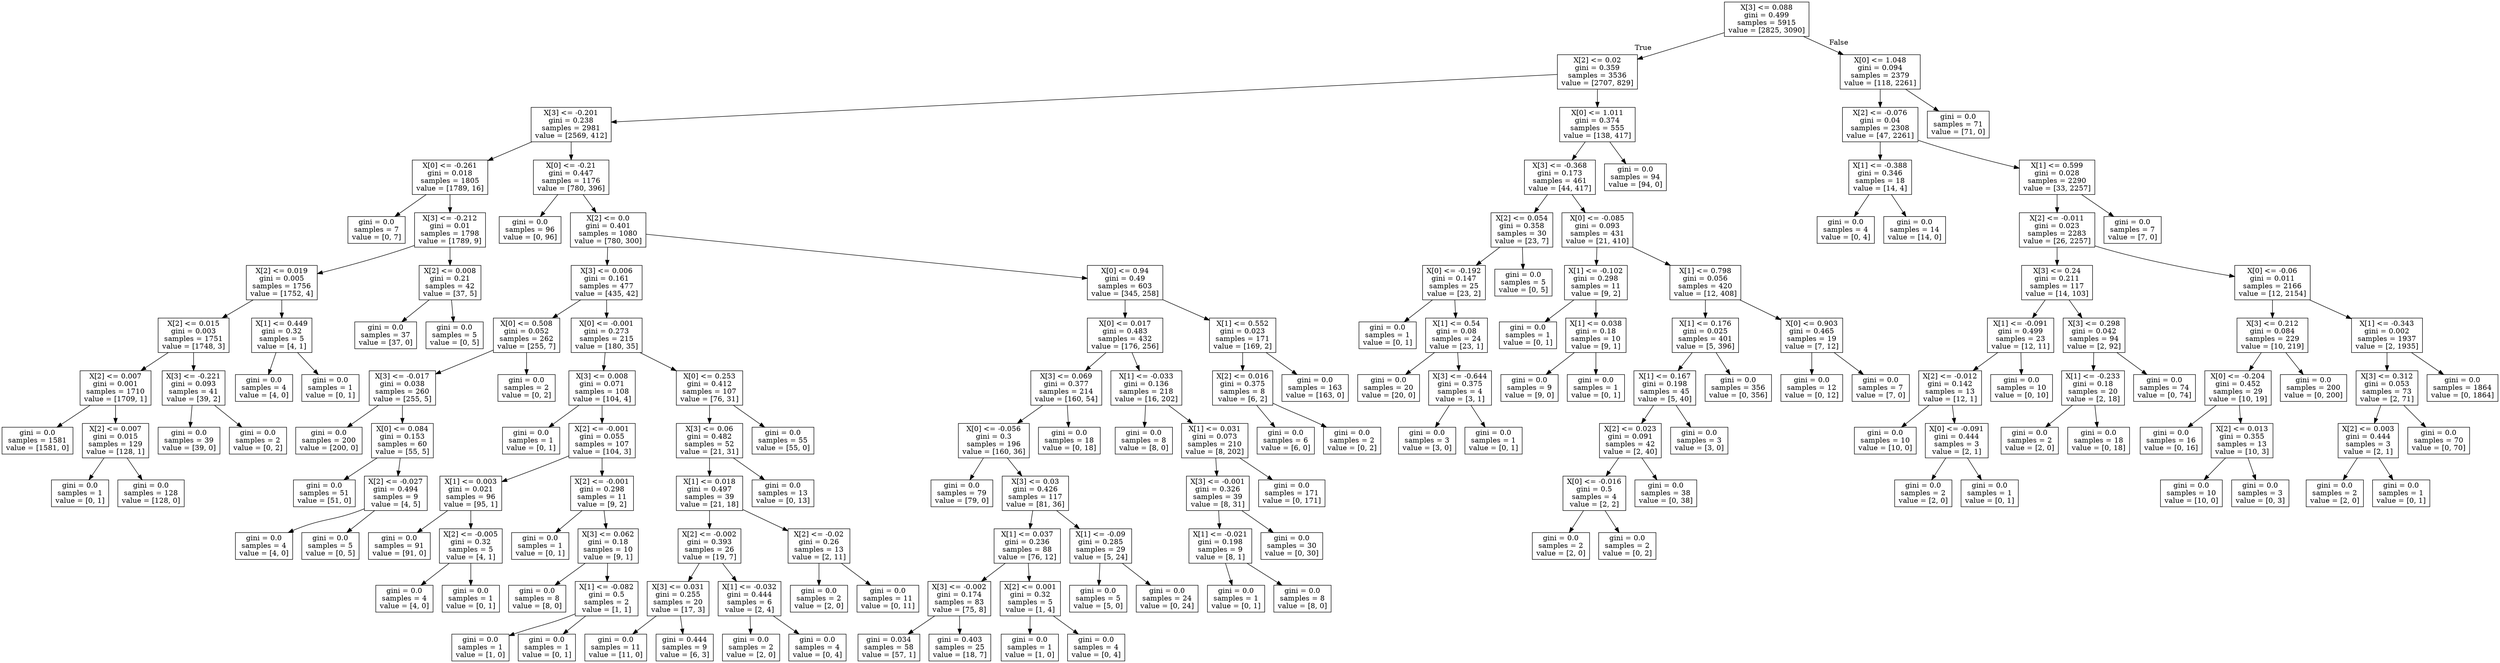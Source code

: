 digraph Tree {
node [shape=box] ;
0 [label="X[3] <= 0.088\ngini = 0.499\nsamples = 5915\nvalue = [2825, 3090]"] ;
1 [label="X[2] <= 0.02\ngini = 0.359\nsamples = 3536\nvalue = [2707, 829]"] ;
0 -> 1 [labeldistance=2.5, labelangle=45, headlabel="True"] ;
2 [label="X[3] <= -0.201\ngini = 0.238\nsamples = 2981\nvalue = [2569, 412]"] ;
1 -> 2 ;
3 [label="X[0] <= -0.261\ngini = 0.018\nsamples = 1805\nvalue = [1789, 16]"] ;
2 -> 3 ;
4 [label="gini = 0.0\nsamples = 7\nvalue = [0, 7]"] ;
3 -> 4 ;
5 [label="X[3] <= -0.212\ngini = 0.01\nsamples = 1798\nvalue = [1789, 9]"] ;
3 -> 5 ;
6 [label="X[2] <= 0.019\ngini = 0.005\nsamples = 1756\nvalue = [1752, 4]"] ;
5 -> 6 ;
7 [label="X[2] <= 0.015\ngini = 0.003\nsamples = 1751\nvalue = [1748, 3]"] ;
6 -> 7 ;
8 [label="X[2] <= 0.007\ngini = 0.001\nsamples = 1710\nvalue = [1709, 1]"] ;
7 -> 8 ;
9 [label="gini = 0.0\nsamples = 1581\nvalue = [1581, 0]"] ;
8 -> 9 ;
10 [label="X[2] <= 0.007\ngini = 0.015\nsamples = 129\nvalue = [128, 1]"] ;
8 -> 10 ;
11 [label="gini = 0.0\nsamples = 1\nvalue = [0, 1]"] ;
10 -> 11 ;
12 [label="gini = 0.0\nsamples = 128\nvalue = [128, 0]"] ;
10 -> 12 ;
13 [label="X[3] <= -0.221\ngini = 0.093\nsamples = 41\nvalue = [39, 2]"] ;
7 -> 13 ;
14 [label="gini = 0.0\nsamples = 39\nvalue = [39, 0]"] ;
13 -> 14 ;
15 [label="gini = 0.0\nsamples = 2\nvalue = [0, 2]"] ;
13 -> 15 ;
16 [label="X[1] <= 0.449\ngini = 0.32\nsamples = 5\nvalue = [4, 1]"] ;
6 -> 16 ;
17 [label="gini = 0.0\nsamples = 4\nvalue = [4, 0]"] ;
16 -> 17 ;
18 [label="gini = 0.0\nsamples = 1\nvalue = [0, 1]"] ;
16 -> 18 ;
19 [label="X[2] <= 0.008\ngini = 0.21\nsamples = 42\nvalue = [37, 5]"] ;
5 -> 19 ;
20 [label="gini = 0.0\nsamples = 37\nvalue = [37, 0]"] ;
19 -> 20 ;
21 [label="gini = 0.0\nsamples = 5\nvalue = [0, 5]"] ;
19 -> 21 ;
22 [label="X[0] <= -0.21\ngini = 0.447\nsamples = 1176\nvalue = [780, 396]"] ;
2 -> 22 ;
23 [label="gini = 0.0\nsamples = 96\nvalue = [0, 96]"] ;
22 -> 23 ;
24 [label="X[2] <= 0.0\ngini = 0.401\nsamples = 1080\nvalue = [780, 300]"] ;
22 -> 24 ;
25 [label="X[3] <= 0.006\ngini = 0.161\nsamples = 477\nvalue = [435, 42]"] ;
24 -> 25 ;
26 [label="X[0] <= 0.508\ngini = 0.052\nsamples = 262\nvalue = [255, 7]"] ;
25 -> 26 ;
27 [label="X[3] <= -0.017\ngini = 0.038\nsamples = 260\nvalue = [255, 5]"] ;
26 -> 27 ;
28 [label="gini = 0.0\nsamples = 200\nvalue = [200, 0]"] ;
27 -> 28 ;
29 [label="X[0] <= 0.084\ngini = 0.153\nsamples = 60\nvalue = [55, 5]"] ;
27 -> 29 ;
30 [label="gini = 0.0\nsamples = 51\nvalue = [51, 0]"] ;
29 -> 30 ;
31 [label="X[2] <= -0.027\ngini = 0.494\nsamples = 9\nvalue = [4, 5]"] ;
29 -> 31 ;
32 [label="gini = 0.0\nsamples = 4\nvalue = [4, 0]"] ;
31 -> 32 ;
33 [label="gini = 0.0\nsamples = 5\nvalue = [0, 5]"] ;
31 -> 33 ;
34 [label="gini = 0.0\nsamples = 2\nvalue = [0, 2]"] ;
26 -> 34 ;
35 [label="X[0] <= -0.001\ngini = 0.273\nsamples = 215\nvalue = [180, 35]"] ;
25 -> 35 ;
36 [label="X[3] <= 0.008\ngini = 0.071\nsamples = 108\nvalue = [104, 4]"] ;
35 -> 36 ;
37 [label="gini = 0.0\nsamples = 1\nvalue = [0, 1]"] ;
36 -> 37 ;
38 [label="X[2] <= -0.001\ngini = 0.055\nsamples = 107\nvalue = [104, 3]"] ;
36 -> 38 ;
39 [label="X[1] <= 0.003\ngini = 0.021\nsamples = 96\nvalue = [95, 1]"] ;
38 -> 39 ;
40 [label="gini = 0.0\nsamples = 91\nvalue = [91, 0]"] ;
39 -> 40 ;
41 [label="X[2] <= -0.005\ngini = 0.32\nsamples = 5\nvalue = [4, 1]"] ;
39 -> 41 ;
42 [label="gini = 0.0\nsamples = 4\nvalue = [4, 0]"] ;
41 -> 42 ;
43 [label="gini = 0.0\nsamples = 1\nvalue = [0, 1]"] ;
41 -> 43 ;
44 [label="X[2] <= -0.001\ngini = 0.298\nsamples = 11\nvalue = [9, 2]"] ;
38 -> 44 ;
45 [label="gini = 0.0\nsamples = 1\nvalue = [0, 1]"] ;
44 -> 45 ;
46 [label="X[3] <= 0.062\ngini = 0.18\nsamples = 10\nvalue = [9, 1]"] ;
44 -> 46 ;
47 [label="gini = 0.0\nsamples = 8\nvalue = [8, 0]"] ;
46 -> 47 ;
48 [label="X[1] <= -0.082\ngini = 0.5\nsamples = 2\nvalue = [1, 1]"] ;
46 -> 48 ;
49 [label="gini = 0.0\nsamples = 1\nvalue = [1, 0]"] ;
48 -> 49 ;
50 [label="gini = 0.0\nsamples = 1\nvalue = [0, 1]"] ;
48 -> 50 ;
51 [label="X[0] <= 0.253\ngini = 0.412\nsamples = 107\nvalue = [76, 31]"] ;
35 -> 51 ;
52 [label="X[3] <= 0.06\ngini = 0.482\nsamples = 52\nvalue = [21, 31]"] ;
51 -> 52 ;
53 [label="X[1] <= 0.018\ngini = 0.497\nsamples = 39\nvalue = [21, 18]"] ;
52 -> 53 ;
54 [label="X[2] <= -0.002\ngini = 0.393\nsamples = 26\nvalue = [19, 7]"] ;
53 -> 54 ;
55 [label="X[3] <= 0.031\ngini = 0.255\nsamples = 20\nvalue = [17, 3]"] ;
54 -> 55 ;
56 [label="gini = 0.0\nsamples = 11\nvalue = [11, 0]"] ;
55 -> 56 ;
57 [label="gini = 0.444\nsamples = 9\nvalue = [6, 3]"] ;
55 -> 57 ;
58 [label="X[1] <= -0.032\ngini = 0.444\nsamples = 6\nvalue = [2, 4]"] ;
54 -> 58 ;
59 [label="gini = 0.0\nsamples = 2\nvalue = [2, 0]"] ;
58 -> 59 ;
60 [label="gini = 0.0\nsamples = 4\nvalue = [0, 4]"] ;
58 -> 60 ;
61 [label="X[2] <= -0.02\ngini = 0.26\nsamples = 13\nvalue = [2, 11]"] ;
53 -> 61 ;
62 [label="gini = 0.0\nsamples = 2\nvalue = [2, 0]"] ;
61 -> 62 ;
63 [label="gini = 0.0\nsamples = 11\nvalue = [0, 11]"] ;
61 -> 63 ;
64 [label="gini = 0.0\nsamples = 13\nvalue = [0, 13]"] ;
52 -> 64 ;
65 [label="gini = 0.0\nsamples = 55\nvalue = [55, 0]"] ;
51 -> 65 ;
66 [label="X[0] <= 0.94\ngini = 0.49\nsamples = 603\nvalue = [345, 258]"] ;
24 -> 66 ;
67 [label="X[0] <= 0.017\ngini = 0.483\nsamples = 432\nvalue = [176, 256]"] ;
66 -> 67 ;
68 [label="X[3] <= 0.069\ngini = 0.377\nsamples = 214\nvalue = [160, 54]"] ;
67 -> 68 ;
69 [label="X[0] <= -0.056\ngini = 0.3\nsamples = 196\nvalue = [160, 36]"] ;
68 -> 69 ;
70 [label="gini = 0.0\nsamples = 79\nvalue = [79, 0]"] ;
69 -> 70 ;
71 [label="X[3] <= 0.03\ngini = 0.426\nsamples = 117\nvalue = [81, 36]"] ;
69 -> 71 ;
72 [label="X[1] <= 0.037\ngini = 0.236\nsamples = 88\nvalue = [76, 12]"] ;
71 -> 72 ;
73 [label="X[3] <= -0.002\ngini = 0.174\nsamples = 83\nvalue = [75, 8]"] ;
72 -> 73 ;
74 [label="gini = 0.034\nsamples = 58\nvalue = [57, 1]"] ;
73 -> 74 ;
75 [label="gini = 0.403\nsamples = 25\nvalue = [18, 7]"] ;
73 -> 75 ;
76 [label="X[2] <= 0.001\ngini = 0.32\nsamples = 5\nvalue = [1, 4]"] ;
72 -> 76 ;
77 [label="gini = 0.0\nsamples = 1\nvalue = [1, 0]"] ;
76 -> 77 ;
78 [label="gini = 0.0\nsamples = 4\nvalue = [0, 4]"] ;
76 -> 78 ;
79 [label="X[1] <= -0.09\ngini = 0.285\nsamples = 29\nvalue = [5, 24]"] ;
71 -> 79 ;
80 [label="gini = 0.0\nsamples = 5\nvalue = [5, 0]"] ;
79 -> 80 ;
81 [label="gini = 0.0\nsamples = 24\nvalue = [0, 24]"] ;
79 -> 81 ;
82 [label="gini = 0.0\nsamples = 18\nvalue = [0, 18]"] ;
68 -> 82 ;
83 [label="X[1] <= -0.033\ngini = 0.136\nsamples = 218\nvalue = [16, 202]"] ;
67 -> 83 ;
84 [label="gini = 0.0\nsamples = 8\nvalue = [8, 0]"] ;
83 -> 84 ;
85 [label="X[1] <= 0.031\ngini = 0.073\nsamples = 210\nvalue = [8, 202]"] ;
83 -> 85 ;
86 [label="X[3] <= -0.001\ngini = 0.326\nsamples = 39\nvalue = [8, 31]"] ;
85 -> 86 ;
87 [label="X[1] <= -0.021\ngini = 0.198\nsamples = 9\nvalue = [8, 1]"] ;
86 -> 87 ;
88 [label="gini = 0.0\nsamples = 1\nvalue = [0, 1]"] ;
87 -> 88 ;
89 [label="gini = 0.0\nsamples = 8\nvalue = [8, 0]"] ;
87 -> 89 ;
90 [label="gini = 0.0\nsamples = 30\nvalue = [0, 30]"] ;
86 -> 90 ;
91 [label="gini = 0.0\nsamples = 171\nvalue = [0, 171]"] ;
85 -> 91 ;
92 [label="X[1] <= 0.552\ngini = 0.023\nsamples = 171\nvalue = [169, 2]"] ;
66 -> 92 ;
93 [label="X[2] <= 0.016\ngini = 0.375\nsamples = 8\nvalue = [6, 2]"] ;
92 -> 93 ;
94 [label="gini = 0.0\nsamples = 6\nvalue = [6, 0]"] ;
93 -> 94 ;
95 [label="gini = 0.0\nsamples = 2\nvalue = [0, 2]"] ;
93 -> 95 ;
96 [label="gini = 0.0\nsamples = 163\nvalue = [163, 0]"] ;
92 -> 96 ;
97 [label="X[0] <= 1.011\ngini = 0.374\nsamples = 555\nvalue = [138, 417]"] ;
1 -> 97 ;
98 [label="X[3] <= -0.368\ngini = 0.173\nsamples = 461\nvalue = [44, 417]"] ;
97 -> 98 ;
99 [label="X[2] <= 0.054\ngini = 0.358\nsamples = 30\nvalue = [23, 7]"] ;
98 -> 99 ;
100 [label="X[0] <= -0.192\ngini = 0.147\nsamples = 25\nvalue = [23, 2]"] ;
99 -> 100 ;
101 [label="gini = 0.0\nsamples = 1\nvalue = [0, 1]"] ;
100 -> 101 ;
102 [label="X[1] <= 0.54\ngini = 0.08\nsamples = 24\nvalue = [23, 1]"] ;
100 -> 102 ;
103 [label="gini = 0.0\nsamples = 20\nvalue = [20, 0]"] ;
102 -> 103 ;
104 [label="X[3] <= -0.644\ngini = 0.375\nsamples = 4\nvalue = [3, 1]"] ;
102 -> 104 ;
105 [label="gini = 0.0\nsamples = 3\nvalue = [3, 0]"] ;
104 -> 105 ;
106 [label="gini = 0.0\nsamples = 1\nvalue = [0, 1]"] ;
104 -> 106 ;
107 [label="gini = 0.0\nsamples = 5\nvalue = [0, 5]"] ;
99 -> 107 ;
108 [label="X[0] <= -0.085\ngini = 0.093\nsamples = 431\nvalue = [21, 410]"] ;
98 -> 108 ;
109 [label="X[1] <= -0.102\ngini = 0.298\nsamples = 11\nvalue = [9, 2]"] ;
108 -> 109 ;
110 [label="gini = 0.0\nsamples = 1\nvalue = [0, 1]"] ;
109 -> 110 ;
111 [label="X[1] <= 0.038\ngini = 0.18\nsamples = 10\nvalue = [9, 1]"] ;
109 -> 111 ;
112 [label="gini = 0.0\nsamples = 9\nvalue = [9, 0]"] ;
111 -> 112 ;
113 [label="gini = 0.0\nsamples = 1\nvalue = [0, 1]"] ;
111 -> 113 ;
114 [label="X[1] <= 0.798\ngini = 0.056\nsamples = 420\nvalue = [12, 408]"] ;
108 -> 114 ;
115 [label="X[1] <= 0.176\ngini = 0.025\nsamples = 401\nvalue = [5, 396]"] ;
114 -> 115 ;
116 [label="X[1] <= 0.167\ngini = 0.198\nsamples = 45\nvalue = [5, 40]"] ;
115 -> 116 ;
117 [label="X[2] <= 0.023\ngini = 0.091\nsamples = 42\nvalue = [2, 40]"] ;
116 -> 117 ;
118 [label="X[0] <= -0.016\ngini = 0.5\nsamples = 4\nvalue = [2, 2]"] ;
117 -> 118 ;
119 [label="gini = 0.0\nsamples = 2\nvalue = [2, 0]"] ;
118 -> 119 ;
120 [label="gini = 0.0\nsamples = 2\nvalue = [0, 2]"] ;
118 -> 120 ;
121 [label="gini = 0.0\nsamples = 38\nvalue = [0, 38]"] ;
117 -> 121 ;
122 [label="gini = 0.0\nsamples = 3\nvalue = [3, 0]"] ;
116 -> 122 ;
123 [label="gini = 0.0\nsamples = 356\nvalue = [0, 356]"] ;
115 -> 123 ;
124 [label="X[0] <= 0.903\ngini = 0.465\nsamples = 19\nvalue = [7, 12]"] ;
114 -> 124 ;
125 [label="gini = 0.0\nsamples = 12\nvalue = [0, 12]"] ;
124 -> 125 ;
126 [label="gini = 0.0\nsamples = 7\nvalue = [7, 0]"] ;
124 -> 126 ;
127 [label="gini = 0.0\nsamples = 94\nvalue = [94, 0]"] ;
97 -> 127 ;
128 [label="X[0] <= 1.048\ngini = 0.094\nsamples = 2379\nvalue = [118, 2261]"] ;
0 -> 128 [labeldistance=2.5, labelangle=-45, headlabel="False"] ;
129 [label="X[2] <= -0.076\ngini = 0.04\nsamples = 2308\nvalue = [47, 2261]"] ;
128 -> 129 ;
130 [label="X[1] <= -0.388\ngini = 0.346\nsamples = 18\nvalue = [14, 4]"] ;
129 -> 130 ;
131 [label="gini = 0.0\nsamples = 4\nvalue = [0, 4]"] ;
130 -> 131 ;
132 [label="gini = 0.0\nsamples = 14\nvalue = [14, 0]"] ;
130 -> 132 ;
133 [label="X[1] <= 0.599\ngini = 0.028\nsamples = 2290\nvalue = [33, 2257]"] ;
129 -> 133 ;
134 [label="X[2] <= -0.011\ngini = 0.023\nsamples = 2283\nvalue = [26, 2257]"] ;
133 -> 134 ;
135 [label="X[3] <= 0.24\ngini = 0.211\nsamples = 117\nvalue = [14, 103]"] ;
134 -> 135 ;
136 [label="X[1] <= -0.091\ngini = 0.499\nsamples = 23\nvalue = [12, 11]"] ;
135 -> 136 ;
137 [label="X[2] <= -0.012\ngini = 0.142\nsamples = 13\nvalue = [12, 1]"] ;
136 -> 137 ;
138 [label="gini = 0.0\nsamples = 10\nvalue = [10, 0]"] ;
137 -> 138 ;
139 [label="X[0] <= -0.091\ngini = 0.444\nsamples = 3\nvalue = [2, 1]"] ;
137 -> 139 ;
140 [label="gini = 0.0\nsamples = 2\nvalue = [2, 0]"] ;
139 -> 140 ;
141 [label="gini = 0.0\nsamples = 1\nvalue = [0, 1]"] ;
139 -> 141 ;
142 [label="gini = 0.0\nsamples = 10\nvalue = [0, 10]"] ;
136 -> 142 ;
143 [label="X[3] <= 0.298\ngini = 0.042\nsamples = 94\nvalue = [2, 92]"] ;
135 -> 143 ;
144 [label="X[1] <= -0.233\ngini = 0.18\nsamples = 20\nvalue = [2, 18]"] ;
143 -> 144 ;
145 [label="gini = 0.0\nsamples = 2\nvalue = [2, 0]"] ;
144 -> 145 ;
146 [label="gini = 0.0\nsamples = 18\nvalue = [0, 18]"] ;
144 -> 146 ;
147 [label="gini = 0.0\nsamples = 74\nvalue = [0, 74]"] ;
143 -> 147 ;
148 [label="X[0] <= -0.06\ngini = 0.011\nsamples = 2166\nvalue = [12, 2154]"] ;
134 -> 148 ;
149 [label="X[3] <= 0.212\ngini = 0.084\nsamples = 229\nvalue = [10, 219]"] ;
148 -> 149 ;
150 [label="X[0] <= -0.204\ngini = 0.452\nsamples = 29\nvalue = [10, 19]"] ;
149 -> 150 ;
151 [label="gini = 0.0\nsamples = 16\nvalue = [0, 16]"] ;
150 -> 151 ;
152 [label="X[2] <= 0.013\ngini = 0.355\nsamples = 13\nvalue = [10, 3]"] ;
150 -> 152 ;
153 [label="gini = 0.0\nsamples = 10\nvalue = [10, 0]"] ;
152 -> 153 ;
154 [label="gini = 0.0\nsamples = 3\nvalue = [0, 3]"] ;
152 -> 154 ;
155 [label="gini = 0.0\nsamples = 200\nvalue = [0, 200]"] ;
149 -> 155 ;
156 [label="X[1] <= -0.343\ngini = 0.002\nsamples = 1937\nvalue = [2, 1935]"] ;
148 -> 156 ;
157 [label="X[3] <= 0.312\ngini = 0.053\nsamples = 73\nvalue = [2, 71]"] ;
156 -> 157 ;
158 [label="X[2] <= 0.003\ngini = 0.444\nsamples = 3\nvalue = [2, 1]"] ;
157 -> 158 ;
159 [label="gini = 0.0\nsamples = 2\nvalue = [2, 0]"] ;
158 -> 159 ;
160 [label="gini = 0.0\nsamples = 1\nvalue = [0, 1]"] ;
158 -> 160 ;
161 [label="gini = 0.0\nsamples = 70\nvalue = [0, 70]"] ;
157 -> 161 ;
162 [label="gini = 0.0\nsamples = 1864\nvalue = [0, 1864]"] ;
156 -> 162 ;
163 [label="gini = 0.0\nsamples = 7\nvalue = [7, 0]"] ;
133 -> 163 ;
164 [label="gini = 0.0\nsamples = 71\nvalue = [71, 0]"] ;
128 -> 164 ;
}